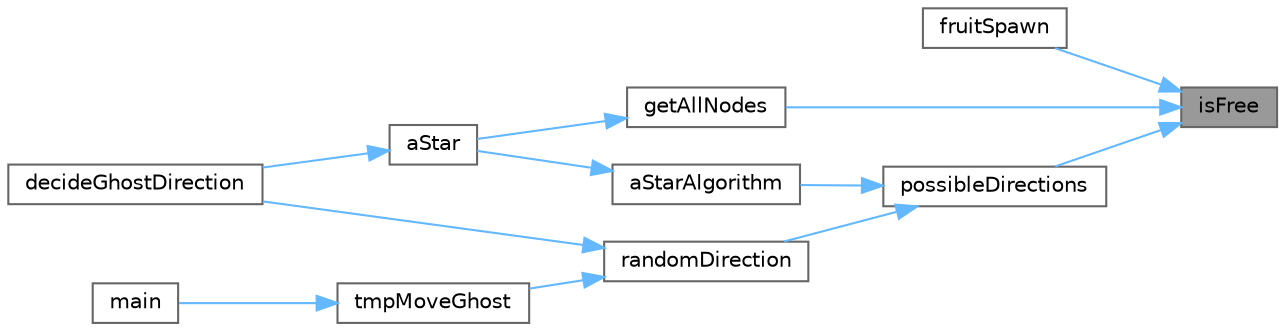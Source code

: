 digraph "isFree"
{
 // LATEX_PDF_SIZE
  bgcolor="transparent";
  edge [fontname=Helvetica,fontsize=10,labelfontname=Helvetica,labelfontsize=10];
  node [fontname=Helvetica,fontsize=10,shape=box,height=0.2,width=0.4];
  rankdir="RL";
  Node1 [label="isFree",height=0.2,width=0.4,color="gray40", fillcolor="grey60", style="filled", fontcolor="black",tooltip="A function that checks if a given position is free."];
  Node1 -> Node2 [dir="back",color="steelblue1",style="solid"];
  Node2 [label="fruitSpawn",height=0.2,width=0.4,color="grey40", fillcolor="white", style="filled",URL="$game__logic_8cpp.html#ac2c9cb513fc3ce33ac2130286efacb9a",tooltip=" "];
  Node1 -> Node3 [dir="back",color="steelblue1",style="solid"];
  Node3 [label="getAllNodes",height=0.2,width=0.4,color="grey40", fillcolor="white", style="filled",URL="$ghost__intelligence_8cpp.html#a1f530af5c755d488eead876e096fdb0d",tooltip=" "];
  Node3 -> Node4 [dir="back",color="steelblue1",style="solid"];
  Node4 [label="aStar",height=0.2,width=0.4,color="grey40", fillcolor="white", style="filled",URL="$ghost__intelligence_8cpp.html#a1736387c34d2767e769cf73f95eaa572",tooltip=" "];
  Node4 -> Node5 [dir="back",color="steelblue1",style="solid"];
  Node5 [label="decideGhostDirection",height=0.2,width=0.4,color="grey40", fillcolor="white", style="filled",URL="$ghost__intelligence_8cpp.html#a735ce867b25667797297aa628ba8ac5b",tooltip=" "];
  Node1 -> Node6 [dir="back",color="steelblue1",style="solid"];
  Node6 [label="possibleDirections",height=0.2,width=0.4,color="grey40", fillcolor="white", style="filled",URL="$general_8cpp.html#a49b69d17591326e8104b90001fc8e635",tooltip=" "];
  Node6 -> Node7 [dir="back",color="steelblue1",style="solid"];
  Node7 [label="aStarAlgorithm",height=0.2,width=0.4,color="grey40", fillcolor="white", style="filled",URL="$ghost__intelligence_8cpp.html#ae7850a53f5e548a89f5fc7bd313ea30d",tooltip=" "];
  Node7 -> Node4 [dir="back",color="steelblue1",style="solid"];
  Node6 -> Node8 [dir="back",color="steelblue1",style="solid"];
  Node8 [label="randomDirection",height=0.2,width=0.4,color="grey40", fillcolor="white", style="filled",URL="$general_8cpp.html#a4793493d097b787c9be2d5de18bf1633",tooltip=" "];
  Node8 -> Node5 [dir="back",color="steelblue1",style="solid"];
  Node8 -> Node9 [dir="back",color="steelblue1",style="solid"];
  Node9 [label="tmpMoveGhost",height=0.2,width=0.4,color="grey40", fillcolor="white", style="filled",URL="$general_8cpp.html#a6eac6a0d4521074e5ab46d5af0f9aa8f",tooltip=" "];
  Node9 -> Node10 [dir="back",color="steelblue1",style="solid"];
  Node10 [label="main",height=0.2,width=0.4,color="grey40", fillcolor="white", style="filled",URL="$main_8cpp.html#ae66f6b31b5ad750f1fe042a706a4e3d4",tooltip="The main function of the program This function initializes all the core elements of the program,..."];
}
